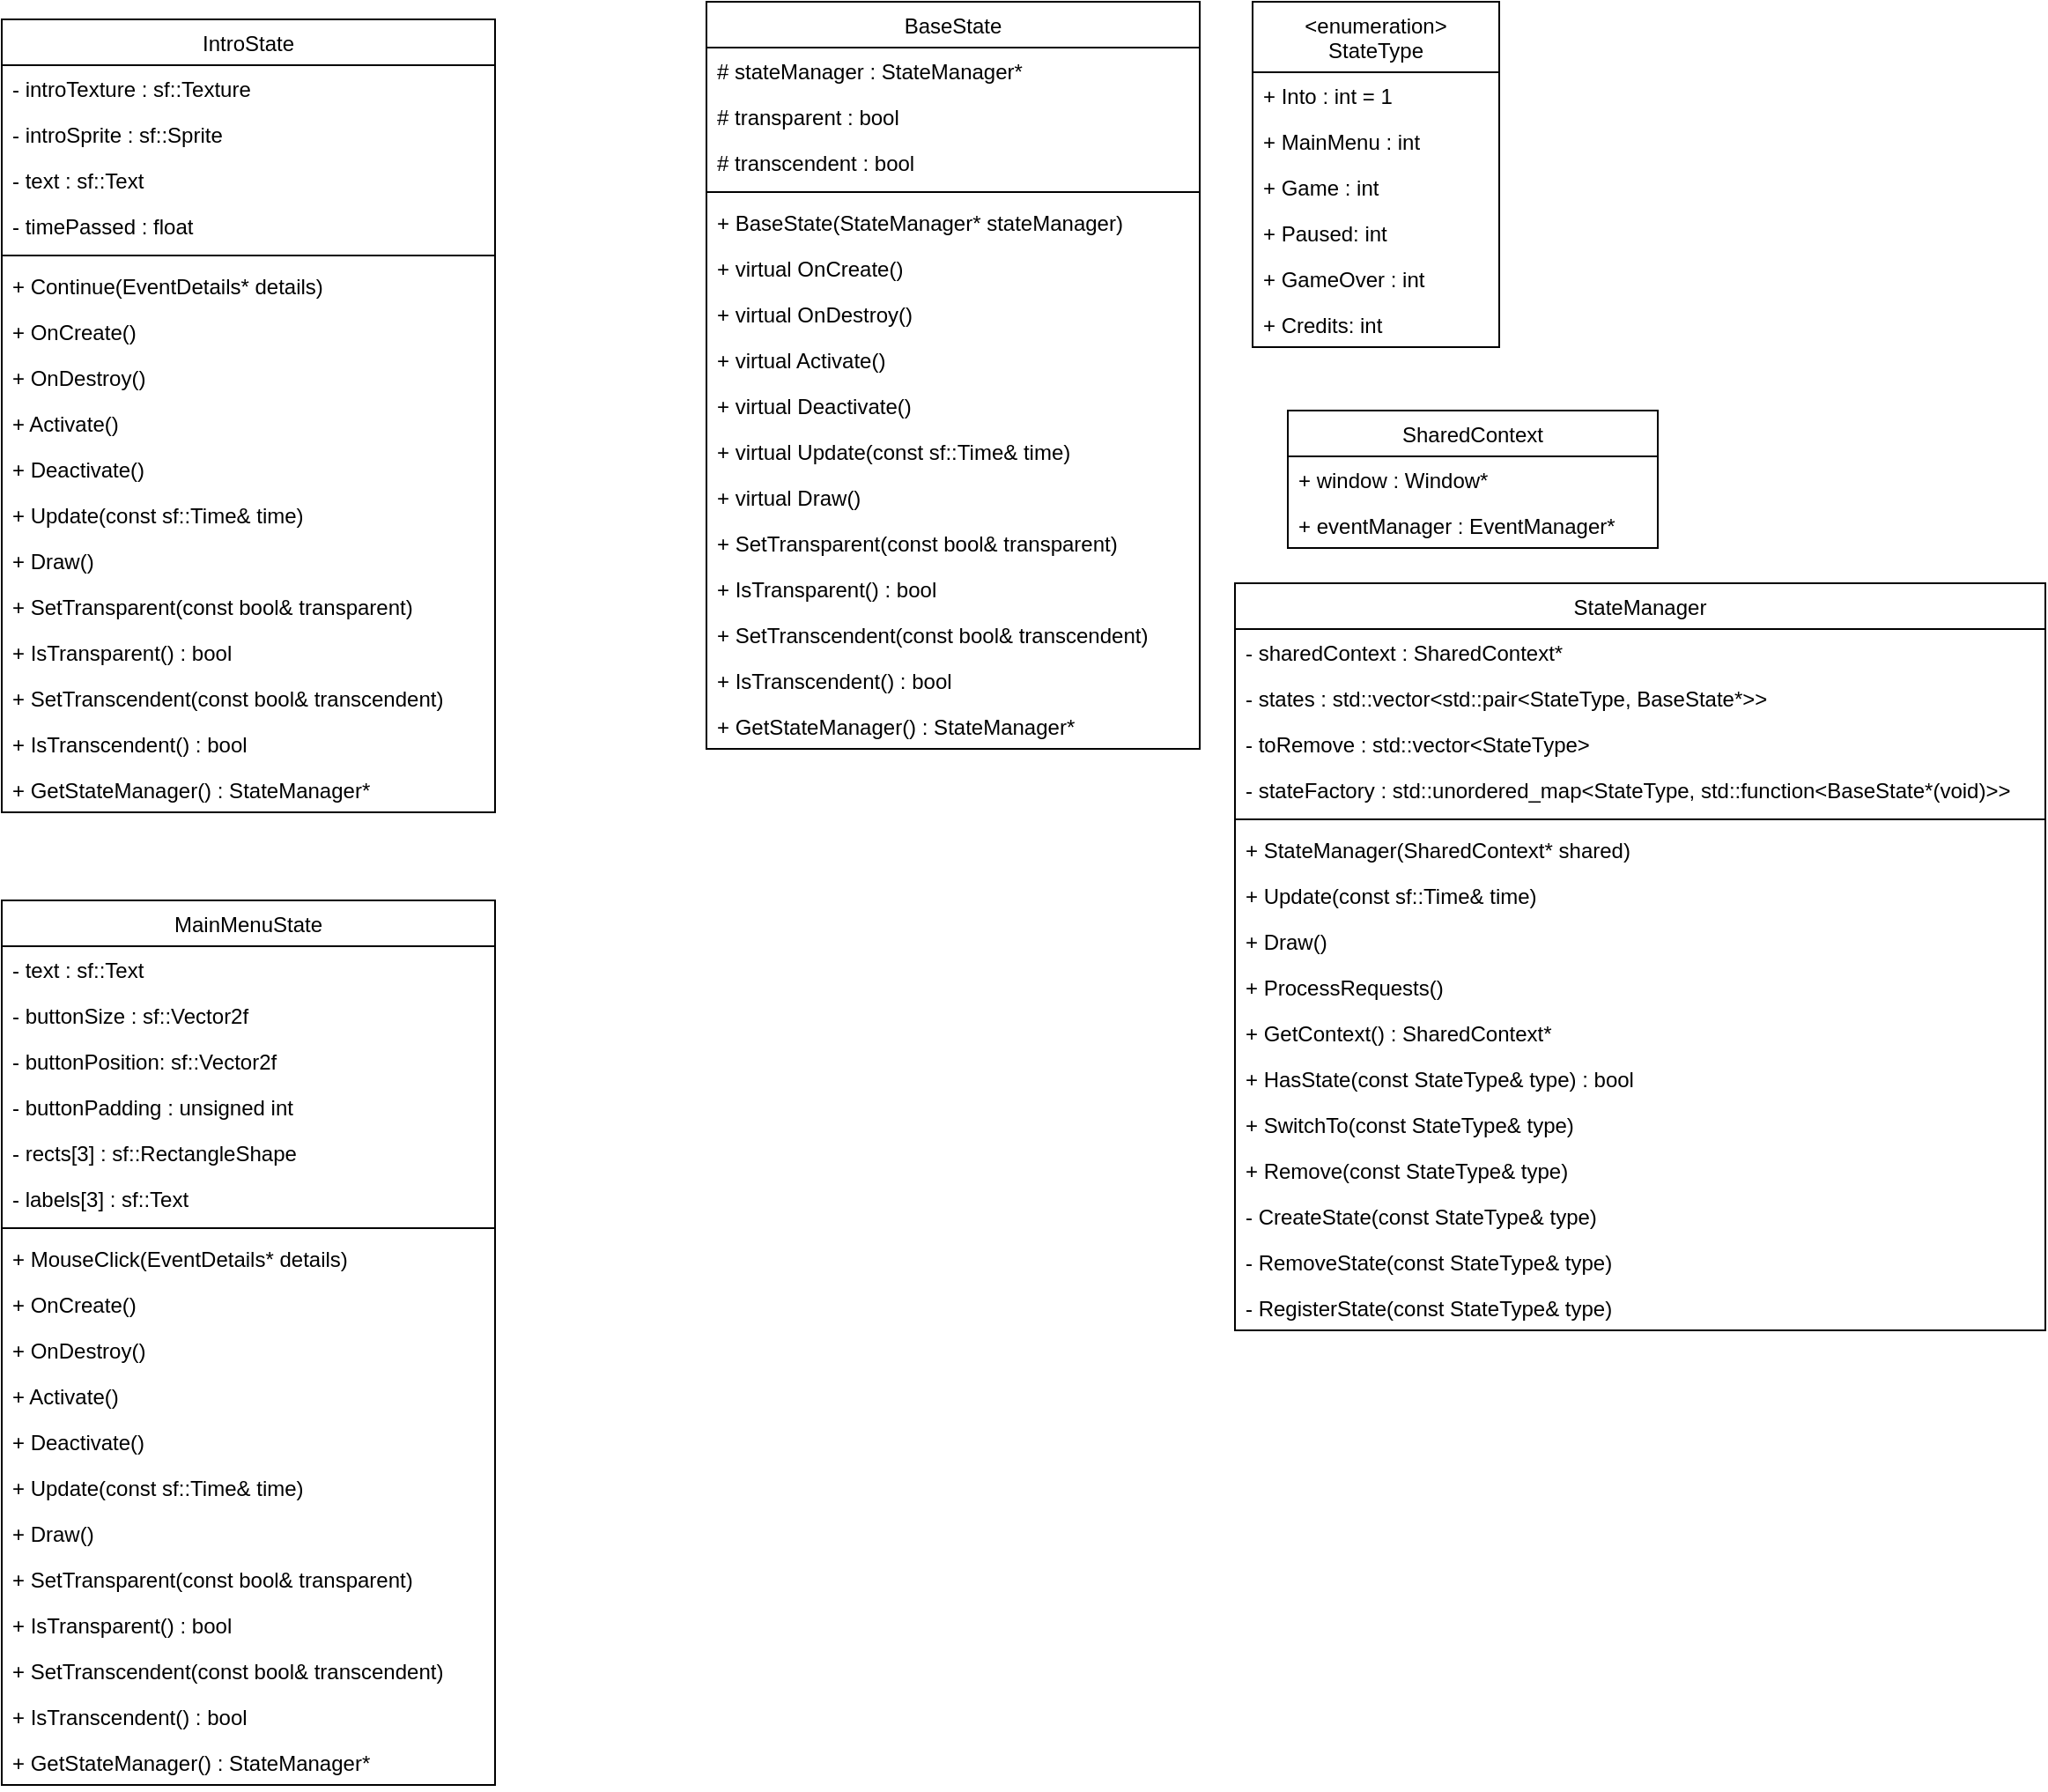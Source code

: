 <mxfile version="15.3.8" type="github">
  <diagram id="RphnonrxDnfAQBOZEx_L" name="Page-1">
    <mxGraphModel dx="2012" dy="651" grid="1" gridSize="10" guides="1" tooltips="1" connect="1" arrows="1" fold="1" page="1" pageScale="1" pageWidth="827" pageHeight="1169" math="0" shadow="0">
      <root>
        <mxCell id="0" />
        <mxCell id="1" parent="0" />
        <mxCell id="-oDYSzxGPg5ulz5MK_E7-1" value="IntroState" style="swimlane;fontStyle=0;childLayout=stackLayout;horizontal=1;startSize=26;fillColor=default;horizontalStack=0;resizeParent=1;resizeParentMax=0;resizeLast=0;collapsible=1;marginBottom=0;swimlaneFillColor=#FFFFFF;" vertex="1" parent="1">
          <mxGeometry x="-210" y="200" width="280" height="450" as="geometry" />
        </mxCell>
        <mxCell id="-oDYSzxGPg5ulz5MK_E7-50" value="- introTexture : sf::Texture" style="text;strokeColor=none;fillColor=none;align=left;verticalAlign=top;spacingLeft=4;spacingRight=4;overflow=hidden;rotatable=0;points=[[0,0.5],[1,0.5]];portConstraint=eastwest;" vertex="1" parent="-oDYSzxGPg5ulz5MK_E7-1">
          <mxGeometry y="26" width="280" height="26" as="geometry" />
        </mxCell>
        <mxCell id="-oDYSzxGPg5ulz5MK_E7-51" value="- introSprite : sf::Sprite" style="text;strokeColor=none;fillColor=none;align=left;verticalAlign=top;spacingLeft=4;spacingRight=4;overflow=hidden;rotatable=0;points=[[0,0.5],[1,0.5]];portConstraint=eastwest;" vertex="1" parent="-oDYSzxGPg5ulz5MK_E7-1">
          <mxGeometry y="52" width="280" height="26" as="geometry" />
        </mxCell>
        <mxCell id="-oDYSzxGPg5ulz5MK_E7-52" value="- text : sf::Text" style="text;strokeColor=none;fillColor=none;align=left;verticalAlign=top;spacingLeft=4;spacingRight=4;overflow=hidden;rotatable=0;points=[[0,0.5],[1,0.5]];portConstraint=eastwest;" vertex="1" parent="-oDYSzxGPg5ulz5MK_E7-1">
          <mxGeometry y="78" width="280" height="26" as="geometry" />
        </mxCell>
        <mxCell id="-oDYSzxGPg5ulz5MK_E7-53" value="- timePassed : float" style="text;strokeColor=none;fillColor=none;align=left;verticalAlign=top;spacingLeft=4;spacingRight=4;overflow=hidden;rotatable=0;points=[[0,0.5],[1,0.5]];portConstraint=eastwest;" vertex="1" parent="-oDYSzxGPg5ulz5MK_E7-1">
          <mxGeometry y="104" width="280" height="26" as="geometry" />
        </mxCell>
        <mxCell id="-oDYSzxGPg5ulz5MK_E7-6" value="" style="line;strokeWidth=1;fillColor=none;align=left;verticalAlign=middle;spacingTop=-1;spacingLeft=3;spacingRight=3;rotatable=0;labelPosition=right;points=[];portConstraint=eastwest;" vertex="1" parent="-oDYSzxGPg5ulz5MK_E7-1">
          <mxGeometry y="130" width="280" height="8" as="geometry" />
        </mxCell>
        <mxCell id="-oDYSzxGPg5ulz5MK_E7-83" value="+ Continue(EventDetails* details)" style="text;strokeColor=none;fillColor=none;align=left;verticalAlign=top;spacingLeft=4;spacingRight=4;overflow=hidden;rotatable=0;points=[[0,0.5],[1,0.5]];portConstraint=eastwest;" vertex="1" parent="-oDYSzxGPg5ulz5MK_E7-1">
          <mxGeometry y="138" width="280" height="26" as="geometry" />
        </mxCell>
        <mxCell id="-oDYSzxGPg5ulz5MK_E7-7" value="+ OnCreate()" style="text;strokeColor=none;fillColor=none;align=left;verticalAlign=top;spacingLeft=4;spacingRight=4;overflow=hidden;rotatable=0;points=[[0,0.5],[1,0.5]];portConstraint=eastwest;" vertex="1" parent="-oDYSzxGPg5ulz5MK_E7-1">
          <mxGeometry y="164" width="280" height="26" as="geometry" />
        </mxCell>
        <mxCell id="-oDYSzxGPg5ulz5MK_E7-8" value="+ OnDestroy()" style="text;strokeColor=none;fillColor=none;align=left;verticalAlign=top;spacingLeft=4;spacingRight=4;overflow=hidden;rotatable=0;points=[[0,0.5],[1,0.5]];portConstraint=eastwest;" vertex="1" parent="-oDYSzxGPg5ulz5MK_E7-1">
          <mxGeometry y="190" width="280" height="26" as="geometry" />
        </mxCell>
        <mxCell id="-oDYSzxGPg5ulz5MK_E7-9" value="+ Activate()" style="text;strokeColor=none;fillColor=none;align=left;verticalAlign=top;spacingLeft=4;spacingRight=4;overflow=hidden;rotatable=0;points=[[0,0.5],[1,0.5]];portConstraint=eastwest;" vertex="1" parent="-oDYSzxGPg5ulz5MK_E7-1">
          <mxGeometry y="216" width="280" height="26" as="geometry" />
        </mxCell>
        <mxCell id="-oDYSzxGPg5ulz5MK_E7-10" value="+ Deactivate()" style="text;strokeColor=none;fillColor=none;align=left;verticalAlign=top;spacingLeft=4;spacingRight=4;overflow=hidden;rotatable=0;points=[[0,0.5],[1,0.5]];portConstraint=eastwest;" vertex="1" parent="-oDYSzxGPg5ulz5MK_E7-1">
          <mxGeometry y="242" width="280" height="26" as="geometry" />
        </mxCell>
        <mxCell id="-oDYSzxGPg5ulz5MK_E7-11" value="+ Update(const sf::Time&amp; time)" style="text;strokeColor=none;fillColor=none;align=left;verticalAlign=top;spacingLeft=4;spacingRight=4;overflow=hidden;rotatable=0;points=[[0,0.5],[1,0.5]];portConstraint=eastwest;" vertex="1" parent="-oDYSzxGPg5ulz5MK_E7-1">
          <mxGeometry y="268" width="280" height="26" as="geometry" />
        </mxCell>
        <mxCell id="-oDYSzxGPg5ulz5MK_E7-12" value="+ Draw()" style="text;strokeColor=none;fillColor=none;align=left;verticalAlign=top;spacingLeft=4;spacingRight=4;overflow=hidden;rotatable=0;points=[[0,0.5],[1,0.5]];portConstraint=eastwest;" vertex="1" parent="-oDYSzxGPg5ulz5MK_E7-1">
          <mxGeometry y="294" width="280" height="26" as="geometry" />
        </mxCell>
        <mxCell id="-oDYSzxGPg5ulz5MK_E7-13" value="+ SetTransparent(const bool&amp; transparent)" style="text;strokeColor=none;fillColor=none;align=left;verticalAlign=top;spacingLeft=4;spacingRight=4;overflow=hidden;rotatable=0;points=[[0,0.5],[1,0.5]];portConstraint=eastwest;" vertex="1" parent="-oDYSzxGPg5ulz5MK_E7-1">
          <mxGeometry y="320" width="280" height="26" as="geometry" />
        </mxCell>
        <mxCell id="-oDYSzxGPg5ulz5MK_E7-14" value="+ IsTransparent() : bool" style="text;strokeColor=none;fillColor=none;align=left;verticalAlign=top;spacingLeft=4;spacingRight=4;overflow=hidden;rotatable=0;points=[[0,0.5],[1,0.5]];portConstraint=eastwest;" vertex="1" parent="-oDYSzxGPg5ulz5MK_E7-1">
          <mxGeometry y="346" width="280" height="26" as="geometry" />
        </mxCell>
        <mxCell id="-oDYSzxGPg5ulz5MK_E7-15" value="+ SetTranscendent(const bool&amp; transcendent)" style="text;strokeColor=none;fillColor=none;align=left;verticalAlign=top;spacingLeft=4;spacingRight=4;overflow=hidden;rotatable=0;points=[[0,0.5],[1,0.5]];portConstraint=eastwest;" vertex="1" parent="-oDYSzxGPg5ulz5MK_E7-1">
          <mxGeometry y="372" width="280" height="26" as="geometry" />
        </mxCell>
        <mxCell id="-oDYSzxGPg5ulz5MK_E7-16" value="+ IsTranscendent() : bool" style="text;strokeColor=none;fillColor=none;align=left;verticalAlign=top;spacingLeft=4;spacingRight=4;overflow=hidden;rotatable=0;points=[[0,0.5],[1,0.5]];portConstraint=eastwest;" vertex="1" parent="-oDYSzxGPg5ulz5MK_E7-1">
          <mxGeometry y="398" width="280" height="26" as="geometry" />
        </mxCell>
        <mxCell id="-oDYSzxGPg5ulz5MK_E7-17" value="+ GetStateManager() : StateManager*" style="text;strokeColor=none;fillColor=none;align=left;verticalAlign=top;spacingLeft=4;spacingRight=4;overflow=hidden;rotatable=0;points=[[0,0.5],[1,0.5]];portConstraint=eastwest;" vertex="1" parent="-oDYSzxGPg5ulz5MK_E7-1">
          <mxGeometry y="424" width="280" height="26" as="geometry" />
        </mxCell>
        <mxCell id="-oDYSzxGPg5ulz5MK_E7-18" value="&lt;enumeration&gt;&#xa;StateType&#xa;" style="swimlane;fontStyle=0;childLayout=stackLayout;horizontal=1;startSize=40;fillColor=default;horizontalStack=0;resizeParent=1;resizeParentMax=0;resizeLast=0;collapsible=1;marginBottom=0;swimlaneFillColor=#FFFFFF;verticalAlign=top;" vertex="1" parent="1">
          <mxGeometry x="500" y="190" width="140" height="196" as="geometry" />
        </mxCell>
        <mxCell id="-oDYSzxGPg5ulz5MK_E7-19" value="+ Into : int = 1" style="text;strokeColor=none;fillColor=none;align=left;verticalAlign=top;spacingLeft=4;spacingRight=4;overflow=hidden;rotatable=0;points=[[0,0.5],[1,0.5]];portConstraint=eastwest;" vertex="1" parent="-oDYSzxGPg5ulz5MK_E7-18">
          <mxGeometry y="40" width="140" height="26" as="geometry" />
        </mxCell>
        <mxCell id="-oDYSzxGPg5ulz5MK_E7-20" value="+ MainMenu : int" style="text;strokeColor=none;fillColor=none;align=left;verticalAlign=top;spacingLeft=4;spacingRight=4;overflow=hidden;rotatable=0;points=[[0,0.5],[1,0.5]];portConstraint=eastwest;" vertex="1" parent="-oDYSzxGPg5ulz5MK_E7-18">
          <mxGeometry y="66" width="140" height="26" as="geometry" />
        </mxCell>
        <mxCell id="-oDYSzxGPg5ulz5MK_E7-21" value="+ Game : int" style="text;strokeColor=none;fillColor=none;align=left;verticalAlign=top;spacingLeft=4;spacingRight=4;overflow=hidden;rotatable=0;points=[[0,0.5],[1,0.5]];portConstraint=eastwest;" vertex="1" parent="-oDYSzxGPg5ulz5MK_E7-18">
          <mxGeometry y="92" width="140" height="26" as="geometry" />
        </mxCell>
        <mxCell id="-oDYSzxGPg5ulz5MK_E7-22" value="+ Paused: int" style="text;strokeColor=none;fillColor=none;align=left;verticalAlign=top;spacingLeft=4;spacingRight=4;overflow=hidden;rotatable=0;points=[[0,0.5],[1,0.5]];portConstraint=eastwest;" vertex="1" parent="-oDYSzxGPg5ulz5MK_E7-18">
          <mxGeometry y="118" width="140" height="26" as="geometry" />
        </mxCell>
        <mxCell id="-oDYSzxGPg5ulz5MK_E7-23" value="+ GameOver : int" style="text;strokeColor=none;fillColor=none;align=left;verticalAlign=top;spacingLeft=4;spacingRight=4;overflow=hidden;rotatable=0;points=[[0,0.5],[1,0.5]];portConstraint=eastwest;" vertex="1" parent="-oDYSzxGPg5ulz5MK_E7-18">
          <mxGeometry y="144" width="140" height="26" as="geometry" />
        </mxCell>
        <mxCell id="-oDYSzxGPg5ulz5MK_E7-24" value="+ Credits: int" style="text;strokeColor=none;fillColor=none;align=left;verticalAlign=top;spacingLeft=4;spacingRight=4;overflow=hidden;rotatable=0;points=[[0,0.5],[1,0.5]];portConstraint=eastwest;" vertex="1" parent="-oDYSzxGPg5ulz5MK_E7-18">
          <mxGeometry y="170" width="140" height="26" as="geometry" />
        </mxCell>
        <mxCell id="-oDYSzxGPg5ulz5MK_E7-25" value="SharedContext" style="swimlane;fontStyle=0;childLayout=stackLayout;horizontal=1;startSize=26;fillColor=default;horizontalStack=0;resizeParent=1;resizeParentMax=0;resizeLast=0;collapsible=1;marginBottom=0;verticalAlign=top;swimlaneFillColor=#FFFFFF;" vertex="1" parent="1">
          <mxGeometry x="520" y="422" width="210" height="78" as="geometry" />
        </mxCell>
        <mxCell id="-oDYSzxGPg5ulz5MK_E7-26" value="+ window : Window*" style="text;strokeColor=none;fillColor=none;align=left;verticalAlign=top;spacingLeft=4;spacingRight=4;overflow=hidden;rotatable=0;points=[[0,0.5],[1,0.5]];portConstraint=eastwest;" vertex="1" parent="-oDYSzxGPg5ulz5MK_E7-25">
          <mxGeometry y="26" width="210" height="26" as="geometry" />
        </mxCell>
        <mxCell id="-oDYSzxGPg5ulz5MK_E7-27" value="+ eventManager : EventManager*" style="text;strokeColor=none;fillColor=none;align=left;verticalAlign=top;spacingLeft=4;spacingRight=4;overflow=hidden;rotatable=0;points=[[0,0.5],[1,0.5]];portConstraint=eastwest;" vertex="1" parent="-oDYSzxGPg5ulz5MK_E7-25">
          <mxGeometry y="52" width="210" height="26" as="geometry" />
        </mxCell>
        <mxCell id="-oDYSzxGPg5ulz5MK_E7-29" value="StateManager" style="swimlane;fontStyle=0;childLayout=stackLayout;horizontal=1;startSize=26;fillColor=default;horizontalStack=0;resizeParent=1;resizeParentMax=0;resizeLast=0;collapsible=1;marginBottom=0;swimlaneFillColor=#FFFFFF;" vertex="1" parent="1">
          <mxGeometry x="490" y="520" width="460" height="424" as="geometry" />
        </mxCell>
        <mxCell id="-oDYSzxGPg5ulz5MK_E7-30" value="- sharedContext : SharedContext*" style="text;strokeColor=none;fillColor=none;align=left;verticalAlign=top;spacingLeft=4;spacingRight=4;overflow=hidden;rotatable=0;points=[[0,0.5],[1,0.5]];portConstraint=eastwest;" vertex="1" parent="-oDYSzxGPg5ulz5MK_E7-29">
          <mxGeometry y="26" width="460" height="26" as="geometry" />
        </mxCell>
        <mxCell id="-oDYSzxGPg5ulz5MK_E7-31" value="- states : std::vector&lt;std::pair&lt;StateType, BaseState*&gt;&gt;" style="text;strokeColor=none;fillColor=none;align=left;verticalAlign=top;spacingLeft=4;spacingRight=4;overflow=hidden;rotatable=0;points=[[0,0.5],[1,0.5]];portConstraint=eastwest;" vertex="1" parent="-oDYSzxGPg5ulz5MK_E7-29">
          <mxGeometry y="52" width="460" height="26" as="geometry" />
        </mxCell>
        <mxCell id="-oDYSzxGPg5ulz5MK_E7-32" value="- toRemove : std::vector&lt;StateType&gt;" style="text;strokeColor=none;fillColor=none;align=left;verticalAlign=top;spacingLeft=4;spacingRight=4;overflow=hidden;rotatable=0;points=[[0,0.5],[1,0.5]];portConstraint=eastwest;" vertex="1" parent="-oDYSzxGPg5ulz5MK_E7-29">
          <mxGeometry y="78" width="460" height="26" as="geometry" />
        </mxCell>
        <mxCell id="-oDYSzxGPg5ulz5MK_E7-46" value="- stateFactory : std::unordered_map&lt;StateType, std::function&lt;BaseState*(void)&gt;&gt;" style="text;strokeColor=none;fillColor=none;align=left;verticalAlign=top;spacingLeft=4;spacingRight=4;overflow=hidden;rotatable=0;points=[[0,0.5],[1,0.5]];portConstraint=eastwest;" vertex="1" parent="-oDYSzxGPg5ulz5MK_E7-29">
          <mxGeometry y="104" width="460" height="26" as="geometry" />
        </mxCell>
        <mxCell id="-oDYSzxGPg5ulz5MK_E7-33" value="" style="line;strokeWidth=1;fillColor=none;align=left;verticalAlign=middle;spacingTop=-1;spacingLeft=3;spacingRight=3;rotatable=0;labelPosition=right;points=[];portConstraint=eastwest;" vertex="1" parent="-oDYSzxGPg5ulz5MK_E7-29">
          <mxGeometry y="130" width="460" height="8" as="geometry" />
        </mxCell>
        <mxCell id="-oDYSzxGPg5ulz5MK_E7-34" value="+ StateManager(SharedContext* shared)" style="text;strokeColor=none;fillColor=none;align=left;verticalAlign=top;spacingLeft=4;spacingRight=4;overflow=hidden;rotatable=0;points=[[0,0.5],[1,0.5]];portConstraint=eastwest;" vertex="1" parent="-oDYSzxGPg5ulz5MK_E7-29">
          <mxGeometry y="138" width="460" height="26" as="geometry" />
        </mxCell>
        <mxCell id="-oDYSzxGPg5ulz5MK_E7-35" value="+ Update(const sf::Time&amp; time)" style="text;strokeColor=none;fillColor=none;align=left;verticalAlign=top;spacingLeft=4;spacingRight=4;overflow=hidden;rotatable=0;points=[[0,0.5],[1,0.5]];portConstraint=eastwest;" vertex="1" parent="-oDYSzxGPg5ulz5MK_E7-29">
          <mxGeometry y="164" width="460" height="26" as="geometry" />
        </mxCell>
        <mxCell id="-oDYSzxGPg5ulz5MK_E7-36" value="+ Draw()" style="text;strokeColor=none;fillColor=none;align=left;verticalAlign=top;spacingLeft=4;spacingRight=4;overflow=hidden;rotatable=0;points=[[0,0.5],[1,0.5]];portConstraint=eastwest;" vertex="1" parent="-oDYSzxGPg5ulz5MK_E7-29">
          <mxGeometry y="190" width="460" height="26" as="geometry" />
        </mxCell>
        <mxCell id="-oDYSzxGPg5ulz5MK_E7-37" value="+ ProcessRequests()" style="text;strokeColor=none;fillColor=none;align=left;verticalAlign=top;spacingLeft=4;spacingRight=4;overflow=hidden;rotatable=0;points=[[0,0.5],[1,0.5]];portConstraint=eastwest;" vertex="1" parent="-oDYSzxGPg5ulz5MK_E7-29">
          <mxGeometry y="216" width="460" height="26" as="geometry" />
        </mxCell>
        <mxCell id="-oDYSzxGPg5ulz5MK_E7-38" value="+ GetContext() : SharedContext*" style="text;strokeColor=none;fillColor=none;align=left;verticalAlign=top;spacingLeft=4;spacingRight=4;overflow=hidden;rotatable=0;points=[[0,0.5],[1,0.5]];portConstraint=eastwest;" vertex="1" parent="-oDYSzxGPg5ulz5MK_E7-29">
          <mxGeometry y="242" width="460" height="26" as="geometry" />
        </mxCell>
        <mxCell id="-oDYSzxGPg5ulz5MK_E7-39" value="+ HasState(const StateType&amp; type) : bool" style="text;strokeColor=none;fillColor=none;align=left;verticalAlign=top;spacingLeft=4;spacingRight=4;overflow=hidden;rotatable=0;points=[[0,0.5],[1,0.5]];portConstraint=eastwest;" vertex="1" parent="-oDYSzxGPg5ulz5MK_E7-29">
          <mxGeometry y="268" width="460" height="26" as="geometry" />
        </mxCell>
        <mxCell id="-oDYSzxGPg5ulz5MK_E7-40" value="+ SwitchTo(const StateType&amp; type)" style="text;strokeColor=none;fillColor=none;align=left;verticalAlign=top;spacingLeft=4;spacingRight=4;overflow=hidden;rotatable=0;points=[[0,0.5],[1,0.5]];portConstraint=eastwest;" vertex="1" parent="-oDYSzxGPg5ulz5MK_E7-29">
          <mxGeometry y="294" width="460" height="26" as="geometry" />
        </mxCell>
        <mxCell id="-oDYSzxGPg5ulz5MK_E7-41" value="+ Remove(const StateType&amp; type)" style="text;strokeColor=none;fillColor=none;align=left;verticalAlign=top;spacingLeft=4;spacingRight=4;overflow=hidden;rotatable=0;points=[[0,0.5],[1,0.5]];portConstraint=eastwest;" vertex="1" parent="-oDYSzxGPg5ulz5MK_E7-29">
          <mxGeometry y="320" width="460" height="26" as="geometry" />
        </mxCell>
        <mxCell id="-oDYSzxGPg5ulz5MK_E7-45" value="- CreateState(const StateType&amp; type)" style="text;strokeColor=none;fillColor=none;align=left;verticalAlign=top;spacingLeft=4;spacingRight=4;overflow=hidden;rotatable=0;points=[[0,0.5],[1,0.5]];portConstraint=eastwest;" vertex="1" parent="-oDYSzxGPg5ulz5MK_E7-29">
          <mxGeometry y="346" width="460" height="26" as="geometry" />
        </mxCell>
        <mxCell id="-oDYSzxGPg5ulz5MK_E7-47" value="- RemoveState(const StateType&amp; type)" style="text;strokeColor=none;fillColor=none;align=left;verticalAlign=top;spacingLeft=4;spacingRight=4;overflow=hidden;rotatable=0;points=[[0,0.5],[1,0.5]];portConstraint=eastwest;" vertex="1" parent="-oDYSzxGPg5ulz5MK_E7-29">
          <mxGeometry y="372" width="460" height="26" as="geometry" />
        </mxCell>
        <mxCell id="-oDYSzxGPg5ulz5MK_E7-48" value="- RegisterState(const StateType&amp; type)" style="text;strokeColor=none;fillColor=none;align=left;verticalAlign=top;spacingLeft=4;spacingRight=4;overflow=hidden;rotatable=0;points=[[0,0.5],[1,0.5]];portConstraint=eastwest;" vertex="1" parent="-oDYSzxGPg5ulz5MK_E7-29">
          <mxGeometry y="398" width="460" height="26" as="geometry" />
        </mxCell>
        <mxCell id="-oDYSzxGPg5ulz5MK_E7-66" value="BaseState" style="swimlane;fontStyle=0;childLayout=stackLayout;horizontal=1;startSize=26;fillColor=default;horizontalStack=0;resizeParent=1;resizeParentMax=0;resizeLast=0;collapsible=1;marginBottom=0;swimlaneFillColor=#FFFFFF;" vertex="1" parent="1">
          <mxGeometry x="190" y="190" width="280" height="424" as="geometry" />
        </mxCell>
        <mxCell id="-oDYSzxGPg5ulz5MK_E7-67" value="# stateManager : StateManager*" style="text;strokeColor=none;fillColor=none;align=left;verticalAlign=top;spacingLeft=4;spacingRight=4;overflow=hidden;rotatable=0;points=[[0,0.5],[1,0.5]];portConstraint=eastwest;" vertex="1" parent="-oDYSzxGPg5ulz5MK_E7-66">
          <mxGeometry y="26" width="280" height="26" as="geometry" />
        </mxCell>
        <mxCell id="-oDYSzxGPg5ulz5MK_E7-68" value="# transparent : bool" style="text;strokeColor=none;fillColor=none;align=left;verticalAlign=top;spacingLeft=4;spacingRight=4;overflow=hidden;rotatable=0;points=[[0,0.5],[1,0.5]];portConstraint=eastwest;" vertex="1" parent="-oDYSzxGPg5ulz5MK_E7-66">
          <mxGeometry y="52" width="280" height="26" as="geometry" />
        </mxCell>
        <mxCell id="-oDYSzxGPg5ulz5MK_E7-69" value="# transcendent : bool" style="text;strokeColor=none;fillColor=none;align=left;verticalAlign=top;spacingLeft=4;spacingRight=4;overflow=hidden;rotatable=0;points=[[0,0.5],[1,0.5]];portConstraint=eastwest;" vertex="1" parent="-oDYSzxGPg5ulz5MK_E7-66">
          <mxGeometry y="78" width="280" height="26" as="geometry" />
        </mxCell>
        <mxCell id="-oDYSzxGPg5ulz5MK_E7-70" value="" style="line;strokeWidth=1;fillColor=none;align=left;verticalAlign=middle;spacingTop=-1;spacingLeft=3;spacingRight=3;rotatable=0;labelPosition=right;points=[];portConstraint=eastwest;" vertex="1" parent="-oDYSzxGPg5ulz5MK_E7-66">
          <mxGeometry y="104" width="280" height="8" as="geometry" />
        </mxCell>
        <mxCell id="-oDYSzxGPg5ulz5MK_E7-71" value="+ BaseState(StateManager* stateManager)" style="text;strokeColor=none;fillColor=none;align=left;verticalAlign=top;spacingLeft=4;spacingRight=4;overflow=hidden;rotatable=0;points=[[0,0.5],[1,0.5]];portConstraint=eastwest;" vertex="1" parent="-oDYSzxGPg5ulz5MK_E7-66">
          <mxGeometry y="112" width="280" height="26" as="geometry" />
        </mxCell>
        <mxCell id="-oDYSzxGPg5ulz5MK_E7-72" value="+ virtual OnCreate()" style="text;strokeColor=none;fillColor=none;align=left;verticalAlign=top;spacingLeft=4;spacingRight=4;overflow=hidden;rotatable=0;points=[[0,0.5],[1,0.5]];portConstraint=eastwest;" vertex="1" parent="-oDYSzxGPg5ulz5MK_E7-66">
          <mxGeometry y="138" width="280" height="26" as="geometry" />
        </mxCell>
        <mxCell id="-oDYSzxGPg5ulz5MK_E7-73" value="+ virtual OnDestroy()" style="text;strokeColor=none;fillColor=none;align=left;verticalAlign=top;spacingLeft=4;spacingRight=4;overflow=hidden;rotatable=0;points=[[0,0.5],[1,0.5]];portConstraint=eastwest;" vertex="1" parent="-oDYSzxGPg5ulz5MK_E7-66">
          <mxGeometry y="164" width="280" height="26" as="geometry" />
        </mxCell>
        <mxCell id="-oDYSzxGPg5ulz5MK_E7-74" value="+ virtual Activate()" style="text;strokeColor=none;fillColor=none;align=left;verticalAlign=top;spacingLeft=4;spacingRight=4;overflow=hidden;rotatable=0;points=[[0,0.5],[1,0.5]];portConstraint=eastwest;" vertex="1" parent="-oDYSzxGPg5ulz5MK_E7-66">
          <mxGeometry y="190" width="280" height="26" as="geometry" />
        </mxCell>
        <mxCell id="-oDYSzxGPg5ulz5MK_E7-75" value="+ virtual Deactivate()" style="text;strokeColor=none;fillColor=none;align=left;verticalAlign=top;spacingLeft=4;spacingRight=4;overflow=hidden;rotatable=0;points=[[0,0.5],[1,0.5]];portConstraint=eastwest;" vertex="1" parent="-oDYSzxGPg5ulz5MK_E7-66">
          <mxGeometry y="216" width="280" height="26" as="geometry" />
        </mxCell>
        <mxCell id="-oDYSzxGPg5ulz5MK_E7-76" value="+ virtual Update(const sf::Time&amp; time)" style="text;strokeColor=none;fillColor=none;align=left;verticalAlign=top;spacingLeft=4;spacingRight=4;overflow=hidden;rotatable=0;points=[[0,0.5],[1,0.5]];portConstraint=eastwest;" vertex="1" parent="-oDYSzxGPg5ulz5MK_E7-66">
          <mxGeometry y="242" width="280" height="26" as="geometry" />
        </mxCell>
        <mxCell id="-oDYSzxGPg5ulz5MK_E7-77" value="+ virtual Draw()" style="text;strokeColor=none;fillColor=none;align=left;verticalAlign=top;spacingLeft=4;spacingRight=4;overflow=hidden;rotatable=0;points=[[0,0.5],[1,0.5]];portConstraint=eastwest;" vertex="1" parent="-oDYSzxGPg5ulz5MK_E7-66">
          <mxGeometry y="268" width="280" height="26" as="geometry" />
        </mxCell>
        <mxCell id="-oDYSzxGPg5ulz5MK_E7-78" value="+ SetTransparent(const bool&amp; transparent)" style="text;strokeColor=none;fillColor=none;align=left;verticalAlign=top;spacingLeft=4;spacingRight=4;overflow=hidden;rotatable=0;points=[[0,0.5],[1,0.5]];portConstraint=eastwest;" vertex="1" parent="-oDYSzxGPg5ulz5MK_E7-66">
          <mxGeometry y="294" width="280" height="26" as="geometry" />
        </mxCell>
        <mxCell id="-oDYSzxGPg5ulz5MK_E7-79" value="+ IsTransparent() : bool" style="text;strokeColor=none;fillColor=none;align=left;verticalAlign=top;spacingLeft=4;spacingRight=4;overflow=hidden;rotatable=0;points=[[0,0.5],[1,0.5]];portConstraint=eastwest;" vertex="1" parent="-oDYSzxGPg5ulz5MK_E7-66">
          <mxGeometry y="320" width="280" height="26" as="geometry" />
        </mxCell>
        <mxCell id="-oDYSzxGPg5ulz5MK_E7-80" value="+ SetTranscendent(const bool&amp; transcendent)" style="text;strokeColor=none;fillColor=none;align=left;verticalAlign=top;spacingLeft=4;spacingRight=4;overflow=hidden;rotatable=0;points=[[0,0.5],[1,0.5]];portConstraint=eastwest;" vertex="1" parent="-oDYSzxGPg5ulz5MK_E7-66">
          <mxGeometry y="346" width="280" height="26" as="geometry" />
        </mxCell>
        <mxCell id="-oDYSzxGPg5ulz5MK_E7-81" value="+ IsTranscendent() : bool" style="text;strokeColor=none;fillColor=none;align=left;verticalAlign=top;spacingLeft=4;spacingRight=4;overflow=hidden;rotatable=0;points=[[0,0.5],[1,0.5]];portConstraint=eastwest;" vertex="1" parent="-oDYSzxGPg5ulz5MK_E7-66">
          <mxGeometry y="372" width="280" height="26" as="geometry" />
        </mxCell>
        <mxCell id="-oDYSzxGPg5ulz5MK_E7-82" value="+ GetStateManager() : StateManager*" style="text;strokeColor=none;fillColor=none;align=left;verticalAlign=top;spacingLeft=4;spacingRight=4;overflow=hidden;rotatable=0;points=[[0,0.5],[1,0.5]];portConstraint=eastwest;" vertex="1" parent="-oDYSzxGPg5ulz5MK_E7-66">
          <mxGeometry y="398" width="280" height="26" as="geometry" />
        </mxCell>
        <mxCell id="-oDYSzxGPg5ulz5MK_E7-84" value="MainMenuState" style="swimlane;fontStyle=0;childLayout=stackLayout;horizontal=1;startSize=26;fillColor=default;horizontalStack=0;resizeParent=1;resizeParentMax=0;resizeLast=0;collapsible=1;marginBottom=0;swimlaneFillColor=#FFFFFF;" vertex="1" parent="1">
          <mxGeometry x="-210" y="700" width="280" height="502" as="geometry" />
        </mxCell>
        <mxCell id="-oDYSzxGPg5ulz5MK_E7-87" value="- text : sf::Text" style="text;strokeColor=none;fillColor=none;align=left;verticalAlign=top;spacingLeft=4;spacingRight=4;overflow=hidden;rotatable=0;points=[[0,0.5],[1,0.5]];portConstraint=eastwest;" vertex="1" parent="-oDYSzxGPg5ulz5MK_E7-84">
          <mxGeometry y="26" width="280" height="26" as="geometry" />
        </mxCell>
        <mxCell id="-oDYSzxGPg5ulz5MK_E7-85" value="- buttonSize : sf::Vector2f" style="text;strokeColor=none;fillColor=none;align=left;verticalAlign=top;spacingLeft=4;spacingRight=4;overflow=hidden;rotatable=0;points=[[0,0.5],[1,0.5]];portConstraint=eastwest;" vertex="1" parent="-oDYSzxGPg5ulz5MK_E7-84">
          <mxGeometry y="52" width="280" height="26" as="geometry" />
        </mxCell>
        <mxCell id="-oDYSzxGPg5ulz5MK_E7-86" value="- buttonPosition: sf::Vector2f" style="text;strokeColor=none;fillColor=none;align=left;verticalAlign=top;spacingLeft=4;spacingRight=4;overflow=hidden;rotatable=0;points=[[0,0.5],[1,0.5]];portConstraint=eastwest;" vertex="1" parent="-oDYSzxGPg5ulz5MK_E7-84">
          <mxGeometry y="78" width="280" height="26" as="geometry" />
        </mxCell>
        <mxCell id="-oDYSzxGPg5ulz5MK_E7-88" value="- buttonPadding : unsigned int" style="text;strokeColor=none;fillColor=none;align=left;verticalAlign=top;spacingLeft=4;spacingRight=4;overflow=hidden;rotatable=0;points=[[0,0.5],[1,0.5]];portConstraint=eastwest;" vertex="1" parent="-oDYSzxGPg5ulz5MK_E7-84">
          <mxGeometry y="104" width="280" height="26" as="geometry" />
        </mxCell>
        <mxCell id="-oDYSzxGPg5ulz5MK_E7-102" value="- rects[3] : sf::RectangleShape" style="text;strokeColor=none;fillColor=none;align=left;verticalAlign=top;spacingLeft=4;spacingRight=4;overflow=hidden;rotatable=0;points=[[0,0.5],[1,0.5]];portConstraint=eastwest;" vertex="1" parent="-oDYSzxGPg5ulz5MK_E7-84">
          <mxGeometry y="130" width="280" height="26" as="geometry" />
        </mxCell>
        <mxCell id="-oDYSzxGPg5ulz5MK_E7-103" value="- labels[3] : sf::Text" style="text;strokeColor=none;fillColor=none;align=left;verticalAlign=top;spacingLeft=4;spacingRight=4;overflow=hidden;rotatable=0;points=[[0,0.5],[1,0.5]];portConstraint=eastwest;" vertex="1" parent="-oDYSzxGPg5ulz5MK_E7-84">
          <mxGeometry y="156" width="280" height="26" as="geometry" />
        </mxCell>
        <mxCell id="-oDYSzxGPg5ulz5MK_E7-89" value="" style="line;strokeWidth=1;fillColor=none;align=left;verticalAlign=middle;spacingTop=-1;spacingLeft=3;spacingRight=3;rotatable=0;labelPosition=right;points=[];portConstraint=eastwest;" vertex="1" parent="-oDYSzxGPg5ulz5MK_E7-84">
          <mxGeometry y="182" width="280" height="8" as="geometry" />
        </mxCell>
        <mxCell id="-oDYSzxGPg5ulz5MK_E7-90" value="+ MouseClick(EventDetails* details)" style="text;strokeColor=none;fillColor=none;align=left;verticalAlign=top;spacingLeft=4;spacingRight=4;overflow=hidden;rotatable=0;points=[[0,0.5],[1,0.5]];portConstraint=eastwest;" vertex="1" parent="-oDYSzxGPg5ulz5MK_E7-84">
          <mxGeometry y="190" width="280" height="26" as="geometry" />
        </mxCell>
        <mxCell id="-oDYSzxGPg5ulz5MK_E7-91" value="+ OnCreate()" style="text;strokeColor=none;fillColor=none;align=left;verticalAlign=top;spacingLeft=4;spacingRight=4;overflow=hidden;rotatable=0;points=[[0,0.5],[1,0.5]];portConstraint=eastwest;" vertex="1" parent="-oDYSzxGPg5ulz5MK_E7-84">
          <mxGeometry y="216" width="280" height="26" as="geometry" />
        </mxCell>
        <mxCell id="-oDYSzxGPg5ulz5MK_E7-92" value="+ OnDestroy()" style="text;strokeColor=none;fillColor=none;align=left;verticalAlign=top;spacingLeft=4;spacingRight=4;overflow=hidden;rotatable=0;points=[[0,0.5],[1,0.5]];portConstraint=eastwest;" vertex="1" parent="-oDYSzxGPg5ulz5MK_E7-84">
          <mxGeometry y="242" width="280" height="26" as="geometry" />
        </mxCell>
        <mxCell id="-oDYSzxGPg5ulz5MK_E7-93" value="+ Activate()" style="text;strokeColor=none;fillColor=none;align=left;verticalAlign=top;spacingLeft=4;spacingRight=4;overflow=hidden;rotatable=0;points=[[0,0.5],[1,0.5]];portConstraint=eastwest;" vertex="1" parent="-oDYSzxGPg5ulz5MK_E7-84">
          <mxGeometry y="268" width="280" height="26" as="geometry" />
        </mxCell>
        <mxCell id="-oDYSzxGPg5ulz5MK_E7-94" value="+ Deactivate()" style="text;strokeColor=none;fillColor=none;align=left;verticalAlign=top;spacingLeft=4;spacingRight=4;overflow=hidden;rotatable=0;points=[[0,0.5],[1,0.5]];portConstraint=eastwest;" vertex="1" parent="-oDYSzxGPg5ulz5MK_E7-84">
          <mxGeometry y="294" width="280" height="26" as="geometry" />
        </mxCell>
        <mxCell id="-oDYSzxGPg5ulz5MK_E7-95" value="+ Update(const sf::Time&amp; time)" style="text;strokeColor=none;fillColor=none;align=left;verticalAlign=top;spacingLeft=4;spacingRight=4;overflow=hidden;rotatable=0;points=[[0,0.5],[1,0.5]];portConstraint=eastwest;" vertex="1" parent="-oDYSzxGPg5ulz5MK_E7-84">
          <mxGeometry y="320" width="280" height="26" as="geometry" />
        </mxCell>
        <mxCell id="-oDYSzxGPg5ulz5MK_E7-96" value="+ Draw()" style="text;strokeColor=none;fillColor=none;align=left;verticalAlign=top;spacingLeft=4;spacingRight=4;overflow=hidden;rotatable=0;points=[[0,0.5],[1,0.5]];portConstraint=eastwest;" vertex="1" parent="-oDYSzxGPg5ulz5MK_E7-84">
          <mxGeometry y="346" width="280" height="26" as="geometry" />
        </mxCell>
        <mxCell id="-oDYSzxGPg5ulz5MK_E7-97" value="+ SetTransparent(const bool&amp; transparent)" style="text;strokeColor=none;fillColor=none;align=left;verticalAlign=top;spacingLeft=4;spacingRight=4;overflow=hidden;rotatable=0;points=[[0,0.5],[1,0.5]];portConstraint=eastwest;" vertex="1" parent="-oDYSzxGPg5ulz5MK_E7-84">
          <mxGeometry y="372" width="280" height="26" as="geometry" />
        </mxCell>
        <mxCell id="-oDYSzxGPg5ulz5MK_E7-98" value="+ IsTransparent() : bool" style="text;strokeColor=none;fillColor=none;align=left;verticalAlign=top;spacingLeft=4;spacingRight=4;overflow=hidden;rotatable=0;points=[[0,0.5],[1,0.5]];portConstraint=eastwest;" vertex="1" parent="-oDYSzxGPg5ulz5MK_E7-84">
          <mxGeometry y="398" width="280" height="26" as="geometry" />
        </mxCell>
        <mxCell id="-oDYSzxGPg5ulz5MK_E7-99" value="+ SetTranscendent(const bool&amp; transcendent)" style="text;strokeColor=none;fillColor=none;align=left;verticalAlign=top;spacingLeft=4;spacingRight=4;overflow=hidden;rotatable=0;points=[[0,0.5],[1,0.5]];portConstraint=eastwest;" vertex="1" parent="-oDYSzxGPg5ulz5MK_E7-84">
          <mxGeometry y="424" width="280" height="26" as="geometry" />
        </mxCell>
        <mxCell id="-oDYSzxGPg5ulz5MK_E7-100" value="+ IsTranscendent() : bool" style="text;strokeColor=none;fillColor=none;align=left;verticalAlign=top;spacingLeft=4;spacingRight=4;overflow=hidden;rotatable=0;points=[[0,0.5],[1,0.5]];portConstraint=eastwest;" vertex="1" parent="-oDYSzxGPg5ulz5MK_E7-84">
          <mxGeometry y="450" width="280" height="26" as="geometry" />
        </mxCell>
        <mxCell id="-oDYSzxGPg5ulz5MK_E7-101" value="+ GetStateManager() : StateManager*" style="text;strokeColor=none;fillColor=none;align=left;verticalAlign=top;spacingLeft=4;spacingRight=4;overflow=hidden;rotatable=0;points=[[0,0.5],[1,0.5]];portConstraint=eastwest;" vertex="1" parent="-oDYSzxGPg5ulz5MK_E7-84">
          <mxGeometry y="476" width="280" height="26" as="geometry" />
        </mxCell>
      </root>
    </mxGraphModel>
  </diagram>
</mxfile>

